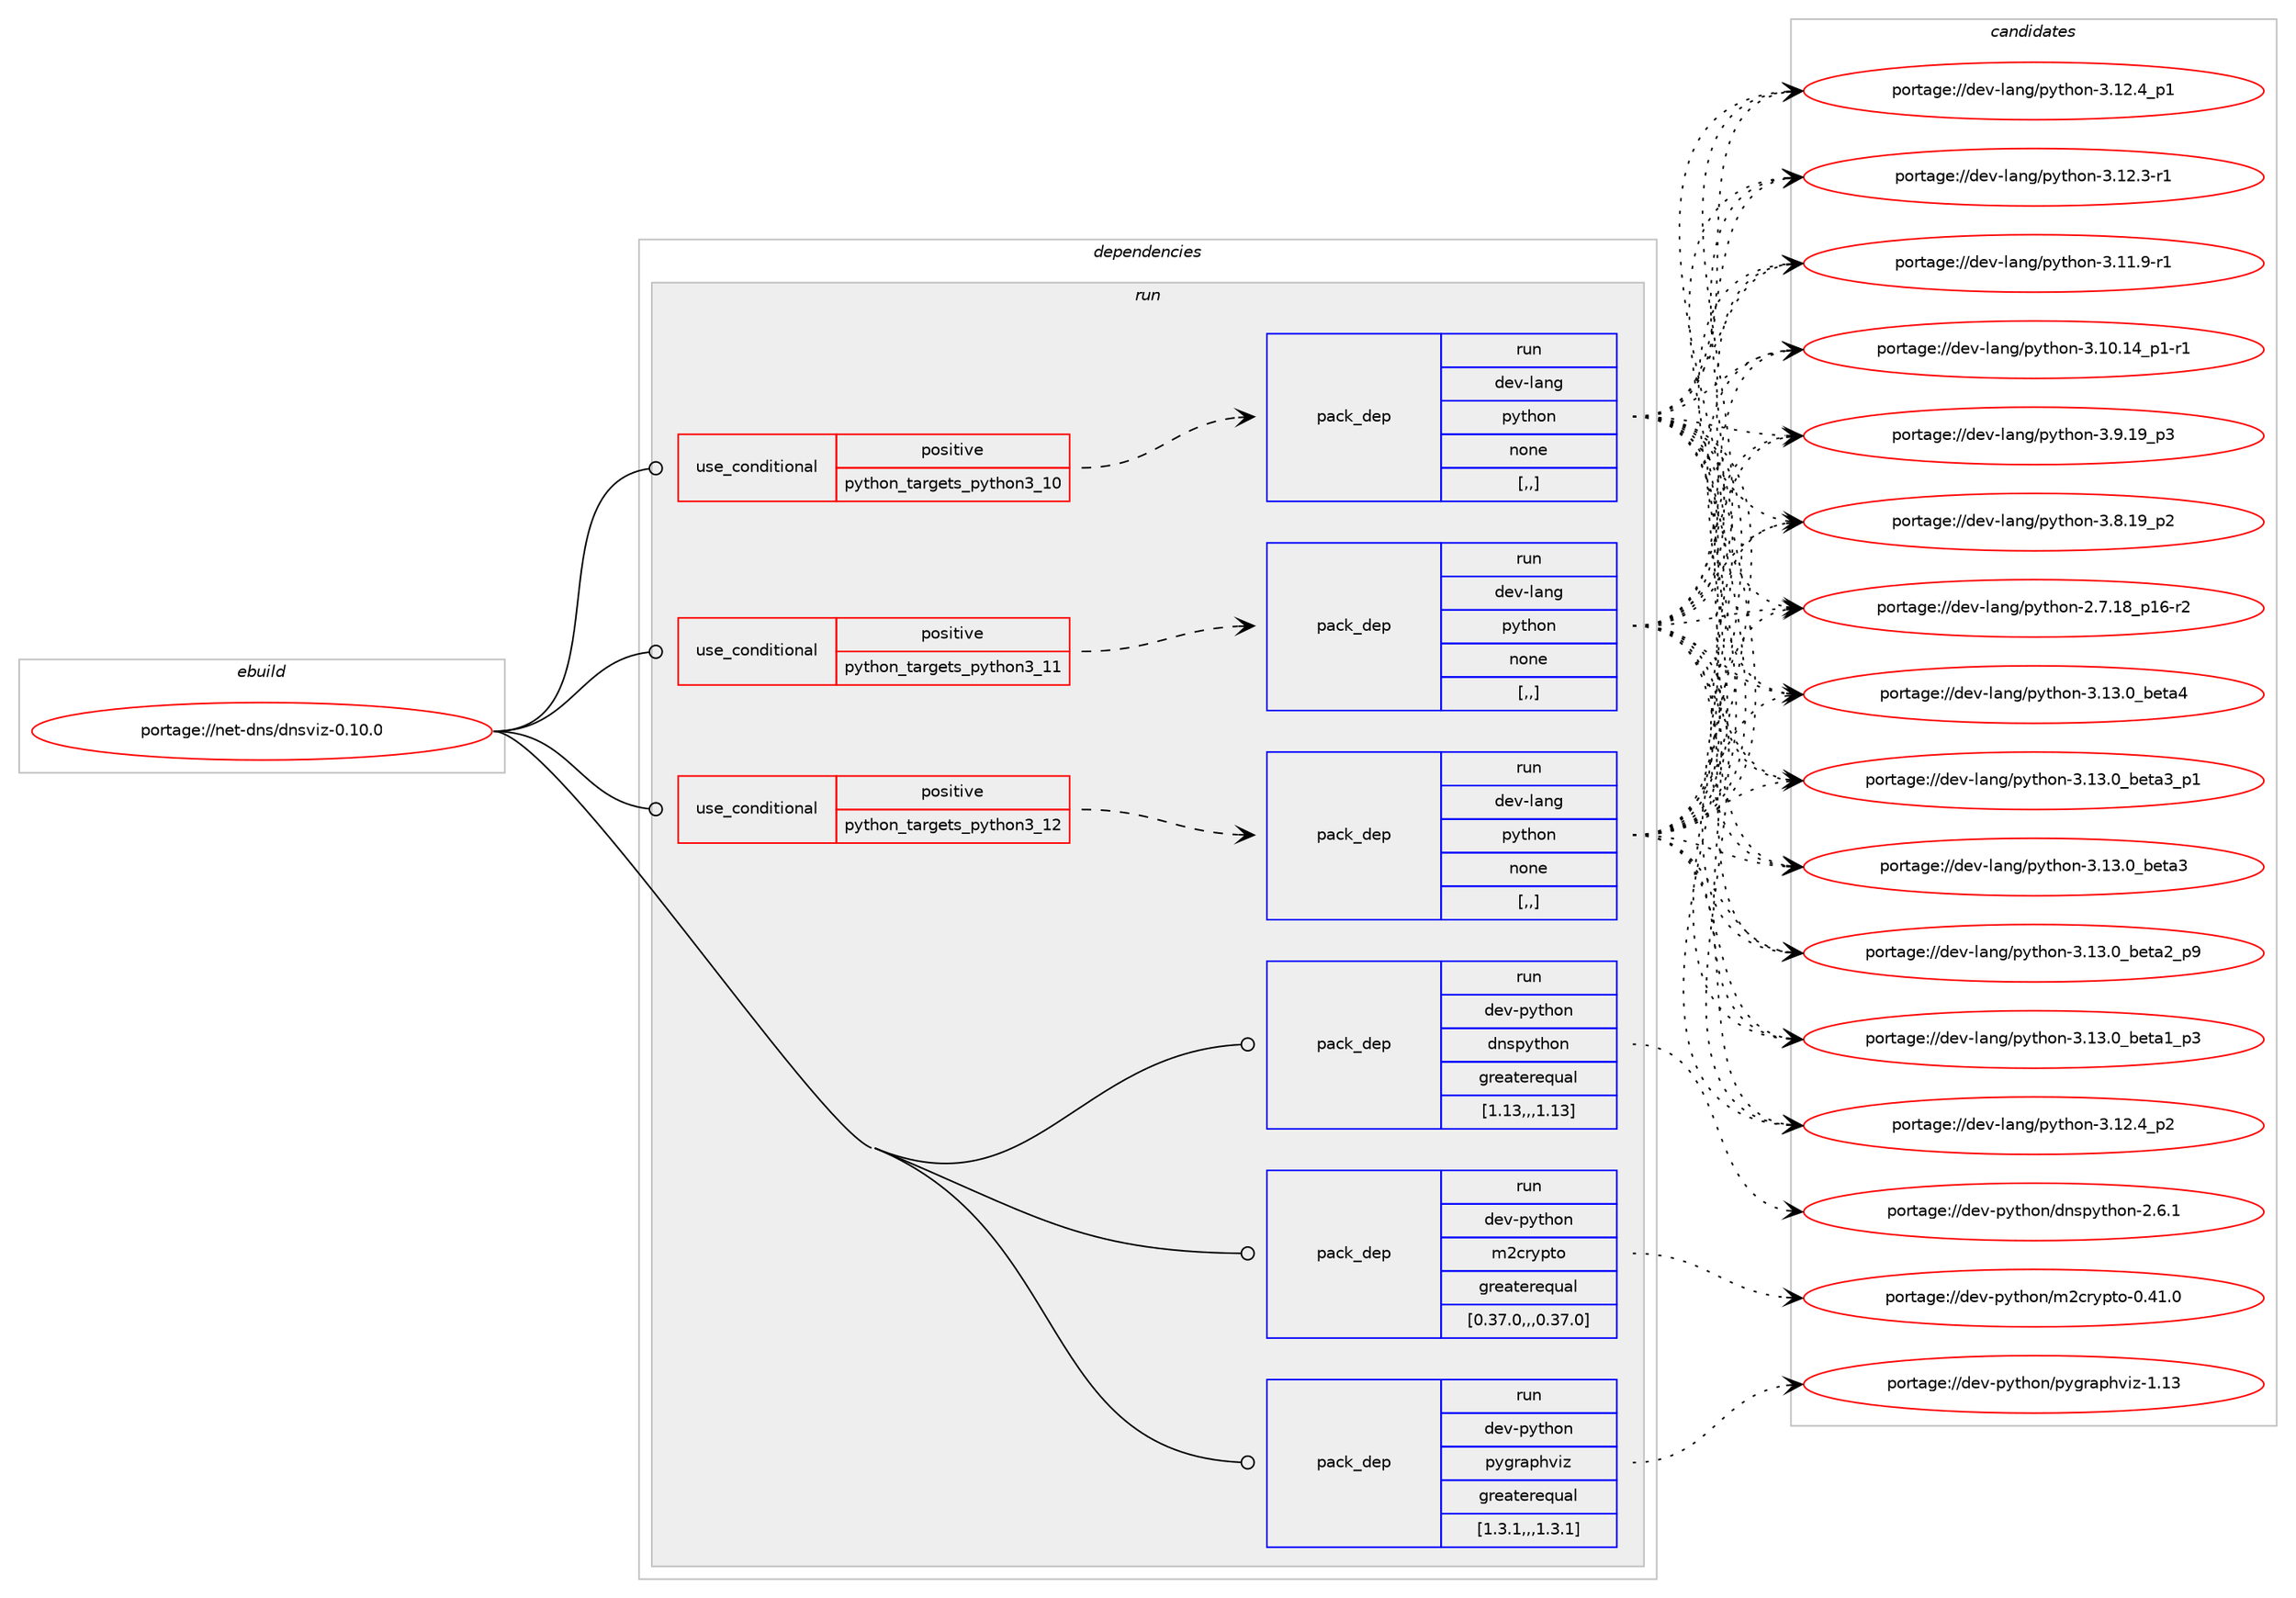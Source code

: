 digraph prolog {

# *************
# Graph options
# *************

newrank=true;
concentrate=true;
compound=true;
graph [rankdir=LR,fontname=Helvetica,fontsize=10,ranksep=1.5];#, ranksep=2.5, nodesep=0.2];
edge  [arrowhead=vee];
node  [fontname=Helvetica,fontsize=10];

# **********
# The ebuild
# **********

subgraph cluster_leftcol {
color=gray;
label=<<i>ebuild</i>>;
id [label="portage://net-dns/dnsviz-0.10.0", color=red, width=4, href="../net-dns/dnsviz-0.10.0.svg"];
}

# ****************
# The dependencies
# ****************

subgraph cluster_midcol {
color=gray;
label=<<i>dependencies</i>>;
subgraph cluster_compile {
fillcolor="#eeeeee";
style=filled;
label=<<i>compile</i>>;
}
subgraph cluster_compileandrun {
fillcolor="#eeeeee";
style=filled;
label=<<i>compile and run</i>>;
}
subgraph cluster_run {
fillcolor="#eeeeee";
style=filled;
label=<<i>run</i>>;
subgraph cond89448 {
dependency345264 [label=<<TABLE BORDER="0" CELLBORDER="1" CELLSPACING="0" CELLPADDING="4"><TR><TD ROWSPAN="3" CELLPADDING="10">use_conditional</TD></TR><TR><TD>positive</TD></TR><TR><TD>python_targets_python3_10</TD></TR></TABLE>>, shape=none, color=red];
subgraph pack253225 {
dependency345265 [label=<<TABLE BORDER="0" CELLBORDER="1" CELLSPACING="0" CELLPADDING="4" WIDTH="220"><TR><TD ROWSPAN="6" CELLPADDING="30">pack_dep</TD></TR><TR><TD WIDTH="110">run</TD></TR><TR><TD>dev-lang</TD></TR><TR><TD>python</TD></TR><TR><TD>none</TD></TR><TR><TD>[,,]</TD></TR></TABLE>>, shape=none, color=blue];
}
dependency345264:e -> dependency345265:w [weight=20,style="dashed",arrowhead="vee"];
}
id:e -> dependency345264:w [weight=20,style="solid",arrowhead="odot"];
subgraph cond89449 {
dependency345266 [label=<<TABLE BORDER="0" CELLBORDER="1" CELLSPACING="0" CELLPADDING="4"><TR><TD ROWSPAN="3" CELLPADDING="10">use_conditional</TD></TR><TR><TD>positive</TD></TR><TR><TD>python_targets_python3_11</TD></TR></TABLE>>, shape=none, color=red];
subgraph pack253226 {
dependency345267 [label=<<TABLE BORDER="0" CELLBORDER="1" CELLSPACING="0" CELLPADDING="4" WIDTH="220"><TR><TD ROWSPAN="6" CELLPADDING="30">pack_dep</TD></TR><TR><TD WIDTH="110">run</TD></TR><TR><TD>dev-lang</TD></TR><TR><TD>python</TD></TR><TR><TD>none</TD></TR><TR><TD>[,,]</TD></TR></TABLE>>, shape=none, color=blue];
}
dependency345266:e -> dependency345267:w [weight=20,style="dashed",arrowhead="vee"];
}
id:e -> dependency345266:w [weight=20,style="solid",arrowhead="odot"];
subgraph cond89450 {
dependency345268 [label=<<TABLE BORDER="0" CELLBORDER="1" CELLSPACING="0" CELLPADDING="4"><TR><TD ROWSPAN="3" CELLPADDING="10">use_conditional</TD></TR><TR><TD>positive</TD></TR><TR><TD>python_targets_python3_12</TD></TR></TABLE>>, shape=none, color=red];
subgraph pack253227 {
dependency345269 [label=<<TABLE BORDER="0" CELLBORDER="1" CELLSPACING="0" CELLPADDING="4" WIDTH="220"><TR><TD ROWSPAN="6" CELLPADDING="30">pack_dep</TD></TR><TR><TD WIDTH="110">run</TD></TR><TR><TD>dev-lang</TD></TR><TR><TD>python</TD></TR><TR><TD>none</TD></TR><TR><TD>[,,]</TD></TR></TABLE>>, shape=none, color=blue];
}
dependency345268:e -> dependency345269:w [weight=20,style="dashed",arrowhead="vee"];
}
id:e -> dependency345268:w [weight=20,style="solid",arrowhead="odot"];
subgraph pack253228 {
dependency345270 [label=<<TABLE BORDER="0" CELLBORDER="1" CELLSPACING="0" CELLPADDING="4" WIDTH="220"><TR><TD ROWSPAN="6" CELLPADDING="30">pack_dep</TD></TR><TR><TD WIDTH="110">run</TD></TR><TR><TD>dev-python</TD></TR><TR><TD>dnspython</TD></TR><TR><TD>greaterequal</TD></TR><TR><TD>[1.13,,,1.13]</TD></TR></TABLE>>, shape=none, color=blue];
}
id:e -> dependency345270:w [weight=20,style="solid",arrowhead="odot"];
subgraph pack253229 {
dependency345271 [label=<<TABLE BORDER="0" CELLBORDER="1" CELLSPACING="0" CELLPADDING="4" WIDTH="220"><TR><TD ROWSPAN="6" CELLPADDING="30">pack_dep</TD></TR><TR><TD WIDTH="110">run</TD></TR><TR><TD>dev-python</TD></TR><TR><TD>m2crypto</TD></TR><TR><TD>greaterequal</TD></TR><TR><TD>[0.37.0,,,0.37.0]</TD></TR></TABLE>>, shape=none, color=blue];
}
id:e -> dependency345271:w [weight=20,style="solid",arrowhead="odot"];
subgraph pack253230 {
dependency345272 [label=<<TABLE BORDER="0" CELLBORDER="1" CELLSPACING="0" CELLPADDING="4" WIDTH="220"><TR><TD ROWSPAN="6" CELLPADDING="30">pack_dep</TD></TR><TR><TD WIDTH="110">run</TD></TR><TR><TD>dev-python</TD></TR><TR><TD>pygraphviz</TD></TR><TR><TD>greaterequal</TD></TR><TR><TD>[1.3.1,,,1.3.1]</TD></TR></TABLE>>, shape=none, color=blue];
}
id:e -> dependency345272:w [weight=20,style="solid",arrowhead="odot"];
}
}

# **************
# The candidates
# **************

subgraph cluster_choices {
rank=same;
color=gray;
label=<<i>candidates</i>>;

subgraph choice253225 {
color=black;
nodesep=1;
choice1001011184510897110103471121211161041111104551464951464895981011169752 [label="portage://dev-lang/python-3.13.0_beta4", color=red, width=4,href="../dev-lang/python-3.13.0_beta4.svg"];
choice10010111845108971101034711212111610411111045514649514648959810111697519511249 [label="portage://dev-lang/python-3.13.0_beta3_p1", color=red, width=4,href="../dev-lang/python-3.13.0_beta3_p1.svg"];
choice1001011184510897110103471121211161041111104551464951464895981011169751 [label="portage://dev-lang/python-3.13.0_beta3", color=red, width=4,href="../dev-lang/python-3.13.0_beta3.svg"];
choice10010111845108971101034711212111610411111045514649514648959810111697509511257 [label="portage://dev-lang/python-3.13.0_beta2_p9", color=red, width=4,href="../dev-lang/python-3.13.0_beta2_p9.svg"];
choice10010111845108971101034711212111610411111045514649514648959810111697499511251 [label="portage://dev-lang/python-3.13.0_beta1_p3", color=red, width=4,href="../dev-lang/python-3.13.0_beta1_p3.svg"];
choice100101118451089711010347112121116104111110455146495046529511250 [label="portage://dev-lang/python-3.12.4_p2", color=red, width=4,href="../dev-lang/python-3.12.4_p2.svg"];
choice100101118451089711010347112121116104111110455146495046529511249 [label="portage://dev-lang/python-3.12.4_p1", color=red, width=4,href="../dev-lang/python-3.12.4_p1.svg"];
choice100101118451089711010347112121116104111110455146495046514511449 [label="portage://dev-lang/python-3.12.3-r1", color=red, width=4,href="../dev-lang/python-3.12.3-r1.svg"];
choice100101118451089711010347112121116104111110455146494946574511449 [label="portage://dev-lang/python-3.11.9-r1", color=red, width=4,href="../dev-lang/python-3.11.9-r1.svg"];
choice100101118451089711010347112121116104111110455146494846495295112494511449 [label="portage://dev-lang/python-3.10.14_p1-r1", color=red, width=4,href="../dev-lang/python-3.10.14_p1-r1.svg"];
choice100101118451089711010347112121116104111110455146574649579511251 [label="portage://dev-lang/python-3.9.19_p3", color=red, width=4,href="../dev-lang/python-3.9.19_p3.svg"];
choice100101118451089711010347112121116104111110455146564649579511250 [label="portage://dev-lang/python-3.8.19_p2", color=red, width=4,href="../dev-lang/python-3.8.19_p2.svg"];
choice100101118451089711010347112121116104111110455046554649569511249544511450 [label="portage://dev-lang/python-2.7.18_p16-r2", color=red, width=4,href="../dev-lang/python-2.7.18_p16-r2.svg"];
dependency345265:e -> choice1001011184510897110103471121211161041111104551464951464895981011169752:w [style=dotted,weight="100"];
dependency345265:e -> choice10010111845108971101034711212111610411111045514649514648959810111697519511249:w [style=dotted,weight="100"];
dependency345265:e -> choice1001011184510897110103471121211161041111104551464951464895981011169751:w [style=dotted,weight="100"];
dependency345265:e -> choice10010111845108971101034711212111610411111045514649514648959810111697509511257:w [style=dotted,weight="100"];
dependency345265:e -> choice10010111845108971101034711212111610411111045514649514648959810111697499511251:w [style=dotted,weight="100"];
dependency345265:e -> choice100101118451089711010347112121116104111110455146495046529511250:w [style=dotted,weight="100"];
dependency345265:e -> choice100101118451089711010347112121116104111110455146495046529511249:w [style=dotted,weight="100"];
dependency345265:e -> choice100101118451089711010347112121116104111110455146495046514511449:w [style=dotted,weight="100"];
dependency345265:e -> choice100101118451089711010347112121116104111110455146494946574511449:w [style=dotted,weight="100"];
dependency345265:e -> choice100101118451089711010347112121116104111110455146494846495295112494511449:w [style=dotted,weight="100"];
dependency345265:e -> choice100101118451089711010347112121116104111110455146574649579511251:w [style=dotted,weight="100"];
dependency345265:e -> choice100101118451089711010347112121116104111110455146564649579511250:w [style=dotted,weight="100"];
dependency345265:e -> choice100101118451089711010347112121116104111110455046554649569511249544511450:w [style=dotted,weight="100"];
}
subgraph choice253226 {
color=black;
nodesep=1;
choice1001011184510897110103471121211161041111104551464951464895981011169752 [label="portage://dev-lang/python-3.13.0_beta4", color=red, width=4,href="../dev-lang/python-3.13.0_beta4.svg"];
choice10010111845108971101034711212111610411111045514649514648959810111697519511249 [label="portage://dev-lang/python-3.13.0_beta3_p1", color=red, width=4,href="../dev-lang/python-3.13.0_beta3_p1.svg"];
choice1001011184510897110103471121211161041111104551464951464895981011169751 [label="portage://dev-lang/python-3.13.0_beta3", color=red, width=4,href="../dev-lang/python-3.13.0_beta3.svg"];
choice10010111845108971101034711212111610411111045514649514648959810111697509511257 [label="portage://dev-lang/python-3.13.0_beta2_p9", color=red, width=4,href="../dev-lang/python-3.13.0_beta2_p9.svg"];
choice10010111845108971101034711212111610411111045514649514648959810111697499511251 [label="portage://dev-lang/python-3.13.0_beta1_p3", color=red, width=4,href="../dev-lang/python-3.13.0_beta1_p3.svg"];
choice100101118451089711010347112121116104111110455146495046529511250 [label="portage://dev-lang/python-3.12.4_p2", color=red, width=4,href="../dev-lang/python-3.12.4_p2.svg"];
choice100101118451089711010347112121116104111110455146495046529511249 [label="portage://dev-lang/python-3.12.4_p1", color=red, width=4,href="../dev-lang/python-3.12.4_p1.svg"];
choice100101118451089711010347112121116104111110455146495046514511449 [label="portage://dev-lang/python-3.12.3-r1", color=red, width=4,href="../dev-lang/python-3.12.3-r1.svg"];
choice100101118451089711010347112121116104111110455146494946574511449 [label="portage://dev-lang/python-3.11.9-r1", color=red, width=4,href="../dev-lang/python-3.11.9-r1.svg"];
choice100101118451089711010347112121116104111110455146494846495295112494511449 [label="portage://dev-lang/python-3.10.14_p1-r1", color=red, width=4,href="../dev-lang/python-3.10.14_p1-r1.svg"];
choice100101118451089711010347112121116104111110455146574649579511251 [label="portage://dev-lang/python-3.9.19_p3", color=red, width=4,href="../dev-lang/python-3.9.19_p3.svg"];
choice100101118451089711010347112121116104111110455146564649579511250 [label="portage://dev-lang/python-3.8.19_p2", color=red, width=4,href="../dev-lang/python-3.8.19_p2.svg"];
choice100101118451089711010347112121116104111110455046554649569511249544511450 [label="portage://dev-lang/python-2.7.18_p16-r2", color=red, width=4,href="../dev-lang/python-2.7.18_p16-r2.svg"];
dependency345267:e -> choice1001011184510897110103471121211161041111104551464951464895981011169752:w [style=dotted,weight="100"];
dependency345267:e -> choice10010111845108971101034711212111610411111045514649514648959810111697519511249:w [style=dotted,weight="100"];
dependency345267:e -> choice1001011184510897110103471121211161041111104551464951464895981011169751:w [style=dotted,weight="100"];
dependency345267:e -> choice10010111845108971101034711212111610411111045514649514648959810111697509511257:w [style=dotted,weight="100"];
dependency345267:e -> choice10010111845108971101034711212111610411111045514649514648959810111697499511251:w [style=dotted,weight="100"];
dependency345267:e -> choice100101118451089711010347112121116104111110455146495046529511250:w [style=dotted,weight="100"];
dependency345267:e -> choice100101118451089711010347112121116104111110455146495046529511249:w [style=dotted,weight="100"];
dependency345267:e -> choice100101118451089711010347112121116104111110455146495046514511449:w [style=dotted,weight="100"];
dependency345267:e -> choice100101118451089711010347112121116104111110455146494946574511449:w [style=dotted,weight="100"];
dependency345267:e -> choice100101118451089711010347112121116104111110455146494846495295112494511449:w [style=dotted,weight="100"];
dependency345267:e -> choice100101118451089711010347112121116104111110455146574649579511251:w [style=dotted,weight="100"];
dependency345267:e -> choice100101118451089711010347112121116104111110455146564649579511250:w [style=dotted,weight="100"];
dependency345267:e -> choice100101118451089711010347112121116104111110455046554649569511249544511450:w [style=dotted,weight="100"];
}
subgraph choice253227 {
color=black;
nodesep=1;
choice1001011184510897110103471121211161041111104551464951464895981011169752 [label="portage://dev-lang/python-3.13.0_beta4", color=red, width=4,href="../dev-lang/python-3.13.0_beta4.svg"];
choice10010111845108971101034711212111610411111045514649514648959810111697519511249 [label="portage://dev-lang/python-3.13.0_beta3_p1", color=red, width=4,href="../dev-lang/python-3.13.0_beta3_p1.svg"];
choice1001011184510897110103471121211161041111104551464951464895981011169751 [label="portage://dev-lang/python-3.13.0_beta3", color=red, width=4,href="../dev-lang/python-3.13.0_beta3.svg"];
choice10010111845108971101034711212111610411111045514649514648959810111697509511257 [label="portage://dev-lang/python-3.13.0_beta2_p9", color=red, width=4,href="../dev-lang/python-3.13.0_beta2_p9.svg"];
choice10010111845108971101034711212111610411111045514649514648959810111697499511251 [label="portage://dev-lang/python-3.13.0_beta1_p3", color=red, width=4,href="../dev-lang/python-3.13.0_beta1_p3.svg"];
choice100101118451089711010347112121116104111110455146495046529511250 [label="portage://dev-lang/python-3.12.4_p2", color=red, width=4,href="../dev-lang/python-3.12.4_p2.svg"];
choice100101118451089711010347112121116104111110455146495046529511249 [label="portage://dev-lang/python-3.12.4_p1", color=red, width=4,href="../dev-lang/python-3.12.4_p1.svg"];
choice100101118451089711010347112121116104111110455146495046514511449 [label="portage://dev-lang/python-3.12.3-r1", color=red, width=4,href="../dev-lang/python-3.12.3-r1.svg"];
choice100101118451089711010347112121116104111110455146494946574511449 [label="portage://dev-lang/python-3.11.9-r1", color=red, width=4,href="../dev-lang/python-3.11.9-r1.svg"];
choice100101118451089711010347112121116104111110455146494846495295112494511449 [label="portage://dev-lang/python-3.10.14_p1-r1", color=red, width=4,href="../dev-lang/python-3.10.14_p1-r1.svg"];
choice100101118451089711010347112121116104111110455146574649579511251 [label="portage://dev-lang/python-3.9.19_p3", color=red, width=4,href="../dev-lang/python-3.9.19_p3.svg"];
choice100101118451089711010347112121116104111110455146564649579511250 [label="portage://dev-lang/python-3.8.19_p2", color=red, width=4,href="../dev-lang/python-3.8.19_p2.svg"];
choice100101118451089711010347112121116104111110455046554649569511249544511450 [label="portage://dev-lang/python-2.7.18_p16-r2", color=red, width=4,href="../dev-lang/python-2.7.18_p16-r2.svg"];
dependency345269:e -> choice1001011184510897110103471121211161041111104551464951464895981011169752:w [style=dotted,weight="100"];
dependency345269:e -> choice10010111845108971101034711212111610411111045514649514648959810111697519511249:w [style=dotted,weight="100"];
dependency345269:e -> choice1001011184510897110103471121211161041111104551464951464895981011169751:w [style=dotted,weight="100"];
dependency345269:e -> choice10010111845108971101034711212111610411111045514649514648959810111697509511257:w [style=dotted,weight="100"];
dependency345269:e -> choice10010111845108971101034711212111610411111045514649514648959810111697499511251:w [style=dotted,weight="100"];
dependency345269:e -> choice100101118451089711010347112121116104111110455146495046529511250:w [style=dotted,weight="100"];
dependency345269:e -> choice100101118451089711010347112121116104111110455146495046529511249:w [style=dotted,weight="100"];
dependency345269:e -> choice100101118451089711010347112121116104111110455146495046514511449:w [style=dotted,weight="100"];
dependency345269:e -> choice100101118451089711010347112121116104111110455146494946574511449:w [style=dotted,weight="100"];
dependency345269:e -> choice100101118451089711010347112121116104111110455146494846495295112494511449:w [style=dotted,weight="100"];
dependency345269:e -> choice100101118451089711010347112121116104111110455146574649579511251:w [style=dotted,weight="100"];
dependency345269:e -> choice100101118451089711010347112121116104111110455146564649579511250:w [style=dotted,weight="100"];
dependency345269:e -> choice100101118451089711010347112121116104111110455046554649569511249544511450:w [style=dotted,weight="100"];
}
subgraph choice253228 {
color=black;
nodesep=1;
choice1001011184511212111610411111047100110115112121116104111110455046544649 [label="portage://dev-python/dnspython-2.6.1", color=red, width=4,href="../dev-python/dnspython-2.6.1.svg"];
dependency345270:e -> choice1001011184511212111610411111047100110115112121116104111110455046544649:w [style=dotted,weight="100"];
}
subgraph choice253229 {
color=black;
nodesep=1;
choice1001011184511212111610411111047109509911412111211611145484652494648 [label="portage://dev-python/m2crypto-0.41.0", color=red, width=4,href="../dev-python/m2crypto-0.41.0.svg"];
dependency345271:e -> choice1001011184511212111610411111047109509911412111211611145484652494648:w [style=dotted,weight="100"];
}
subgraph choice253230 {
color=black;
nodesep=1;
choice1001011184511212111610411111047112121103114971121041181051224549464951 [label="portage://dev-python/pygraphviz-1.13", color=red, width=4,href="../dev-python/pygraphviz-1.13.svg"];
dependency345272:e -> choice1001011184511212111610411111047112121103114971121041181051224549464951:w [style=dotted,weight="100"];
}
}

}
